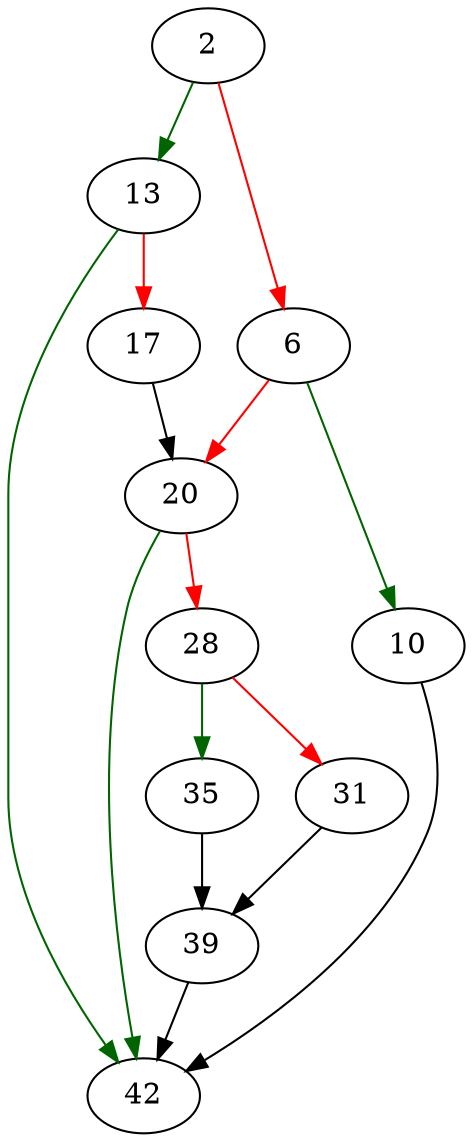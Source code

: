 strict digraph "ino_map_insert" {
	// Node definitions.
	2 [entry=true];
	13;
	6;
	10;
	20;
	42;
	17;
	28;
	35;
	31;
	39;

	// Edge definitions.
	2 -> 13 [
		color=darkgreen
		cond=true
	];
	2 -> 6 [
		color=red
		cond=false
	];
	13 -> 42 [
		color=darkgreen
		cond=true
	];
	13 -> 17 [
		color=red
		cond=false
	];
	6 -> 10 [
		color=darkgreen
		cond=true
	];
	6 -> 20 [
		color=red
		cond=false
	];
	10 -> 42;
	20 -> 42 [
		color=darkgreen
		cond=true
	];
	20 -> 28 [
		color=red
		cond=false
	];
	17 -> 20;
	28 -> 35 [
		color=darkgreen
		cond=true
	];
	28 -> 31 [
		color=red
		cond=false
	];
	35 -> 39;
	31 -> 39;
	39 -> 42;
}